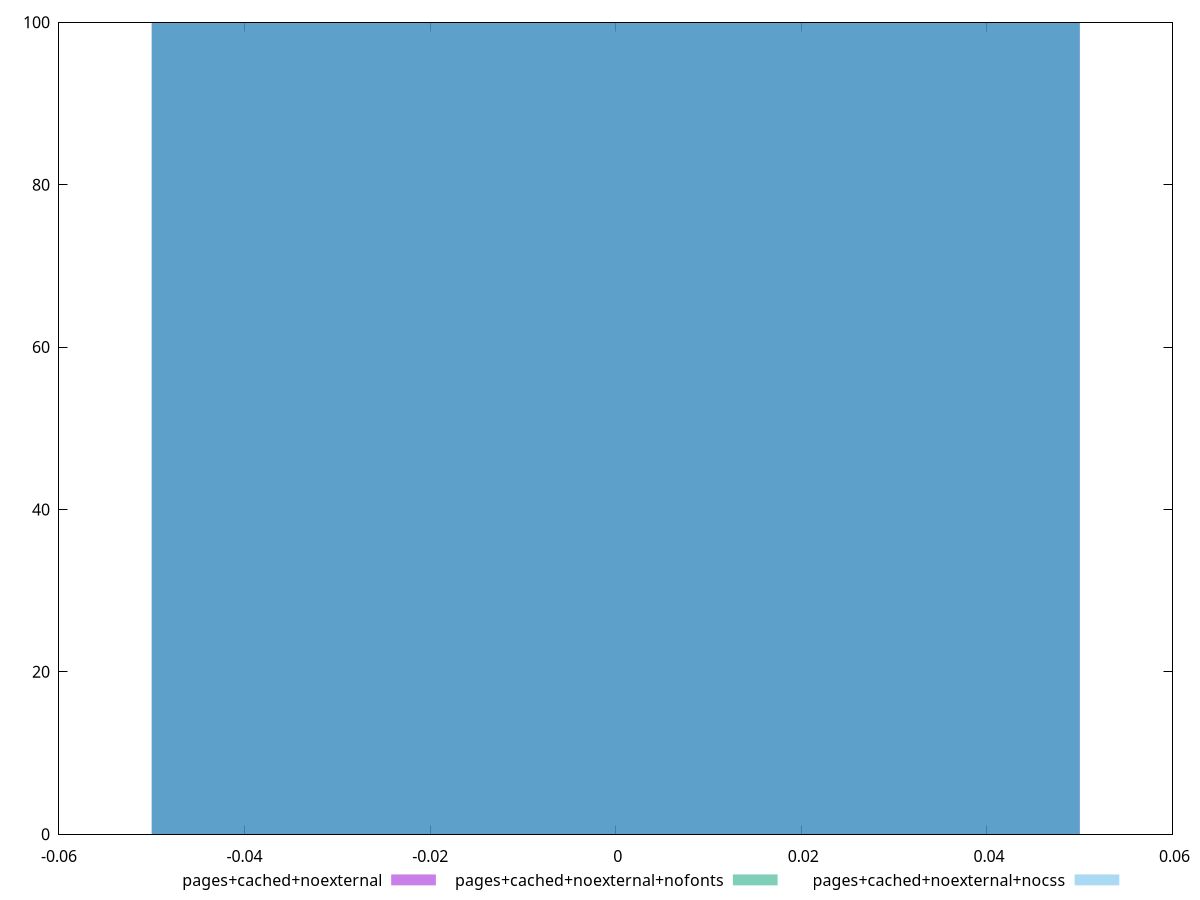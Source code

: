 $_pagesCachedNoexternal <<EOF
0 100
EOF
$_pagesCachedNoexternalNofonts <<EOF
0 100
EOF
$_pagesCachedNoexternalNocss <<EOF
0 100
EOF
set key outside below
set terminal pngcairo
set output "report_00006_2020-11-02T20-21-41.718Z/redirects/redirects_pages+cached+noexternal_pages+cached+noexternal+nofonts_pages+cached+noexternal+nocss+hist.png"
set boxwidth 0.1
set style fill transparent solid 0.5 noborder
set yrange [0:100]
plot $_pagesCachedNoexternal title "pages+cached+noexternal" with boxes ,$_pagesCachedNoexternalNofonts title "pages+cached+noexternal+nofonts" with boxes ,$_pagesCachedNoexternalNocss title "pages+cached+noexternal+nocss" with boxes ,